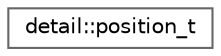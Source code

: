 digraph "Gráfico de jerarquía de clases"
{
 // LATEX_PDF_SIZE
  bgcolor="transparent";
  edge [fontname=Helvetica,fontsize=10,labelfontname=Helvetica,labelfontsize=10];
  node [fontname=Helvetica,fontsize=10,shape=box,height=0.2,width=0.4];
  rankdir="LR";
  Node0 [id="Node000000",label="detail::position_t",height=0.2,width=0.4,color="grey40", fillcolor="white", style="filled",URL="$structdetail_1_1position__t.html",tooltip="struct to capture the start position of the current token"];
}
